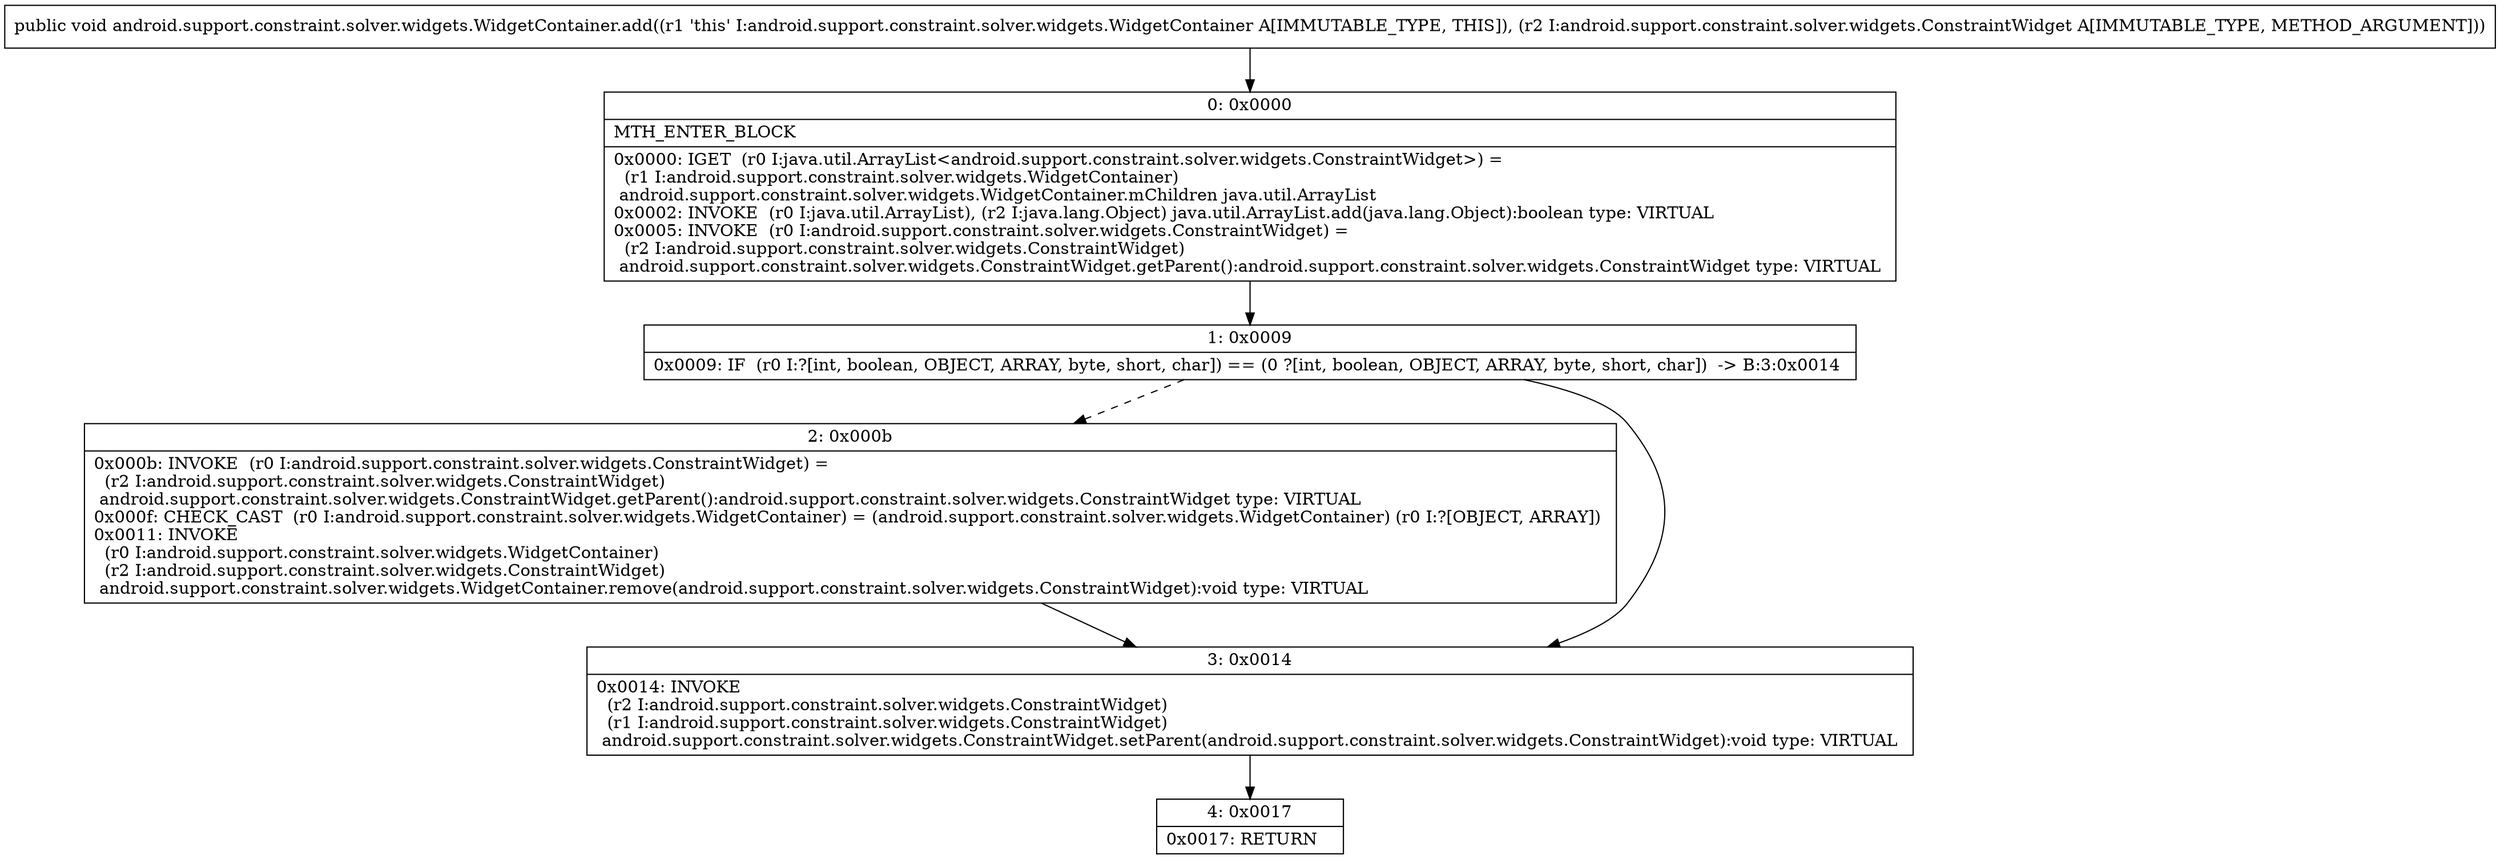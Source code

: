digraph "CFG forandroid.support.constraint.solver.widgets.WidgetContainer.add(Landroid\/support\/constraint\/solver\/widgets\/ConstraintWidget;)V" {
Node_0 [shape=record,label="{0\:\ 0x0000|MTH_ENTER_BLOCK\l|0x0000: IGET  (r0 I:java.util.ArrayList\<android.support.constraint.solver.widgets.ConstraintWidget\>) = \l  (r1 I:android.support.constraint.solver.widgets.WidgetContainer)\l android.support.constraint.solver.widgets.WidgetContainer.mChildren java.util.ArrayList \l0x0002: INVOKE  (r0 I:java.util.ArrayList), (r2 I:java.lang.Object) java.util.ArrayList.add(java.lang.Object):boolean type: VIRTUAL \l0x0005: INVOKE  (r0 I:android.support.constraint.solver.widgets.ConstraintWidget) = \l  (r2 I:android.support.constraint.solver.widgets.ConstraintWidget)\l android.support.constraint.solver.widgets.ConstraintWidget.getParent():android.support.constraint.solver.widgets.ConstraintWidget type: VIRTUAL \l}"];
Node_1 [shape=record,label="{1\:\ 0x0009|0x0009: IF  (r0 I:?[int, boolean, OBJECT, ARRAY, byte, short, char]) == (0 ?[int, boolean, OBJECT, ARRAY, byte, short, char])  \-\> B:3:0x0014 \l}"];
Node_2 [shape=record,label="{2\:\ 0x000b|0x000b: INVOKE  (r0 I:android.support.constraint.solver.widgets.ConstraintWidget) = \l  (r2 I:android.support.constraint.solver.widgets.ConstraintWidget)\l android.support.constraint.solver.widgets.ConstraintWidget.getParent():android.support.constraint.solver.widgets.ConstraintWidget type: VIRTUAL \l0x000f: CHECK_CAST  (r0 I:android.support.constraint.solver.widgets.WidgetContainer) = (android.support.constraint.solver.widgets.WidgetContainer) (r0 I:?[OBJECT, ARRAY]) \l0x0011: INVOKE  \l  (r0 I:android.support.constraint.solver.widgets.WidgetContainer)\l  (r2 I:android.support.constraint.solver.widgets.ConstraintWidget)\l android.support.constraint.solver.widgets.WidgetContainer.remove(android.support.constraint.solver.widgets.ConstraintWidget):void type: VIRTUAL \l}"];
Node_3 [shape=record,label="{3\:\ 0x0014|0x0014: INVOKE  \l  (r2 I:android.support.constraint.solver.widgets.ConstraintWidget)\l  (r1 I:android.support.constraint.solver.widgets.ConstraintWidget)\l android.support.constraint.solver.widgets.ConstraintWidget.setParent(android.support.constraint.solver.widgets.ConstraintWidget):void type: VIRTUAL \l}"];
Node_4 [shape=record,label="{4\:\ 0x0017|0x0017: RETURN   \l}"];
MethodNode[shape=record,label="{public void android.support.constraint.solver.widgets.WidgetContainer.add((r1 'this' I:android.support.constraint.solver.widgets.WidgetContainer A[IMMUTABLE_TYPE, THIS]), (r2 I:android.support.constraint.solver.widgets.ConstraintWidget A[IMMUTABLE_TYPE, METHOD_ARGUMENT])) }"];
MethodNode -> Node_0;
Node_0 -> Node_1;
Node_1 -> Node_2[style=dashed];
Node_1 -> Node_3;
Node_2 -> Node_3;
Node_3 -> Node_4;
}

